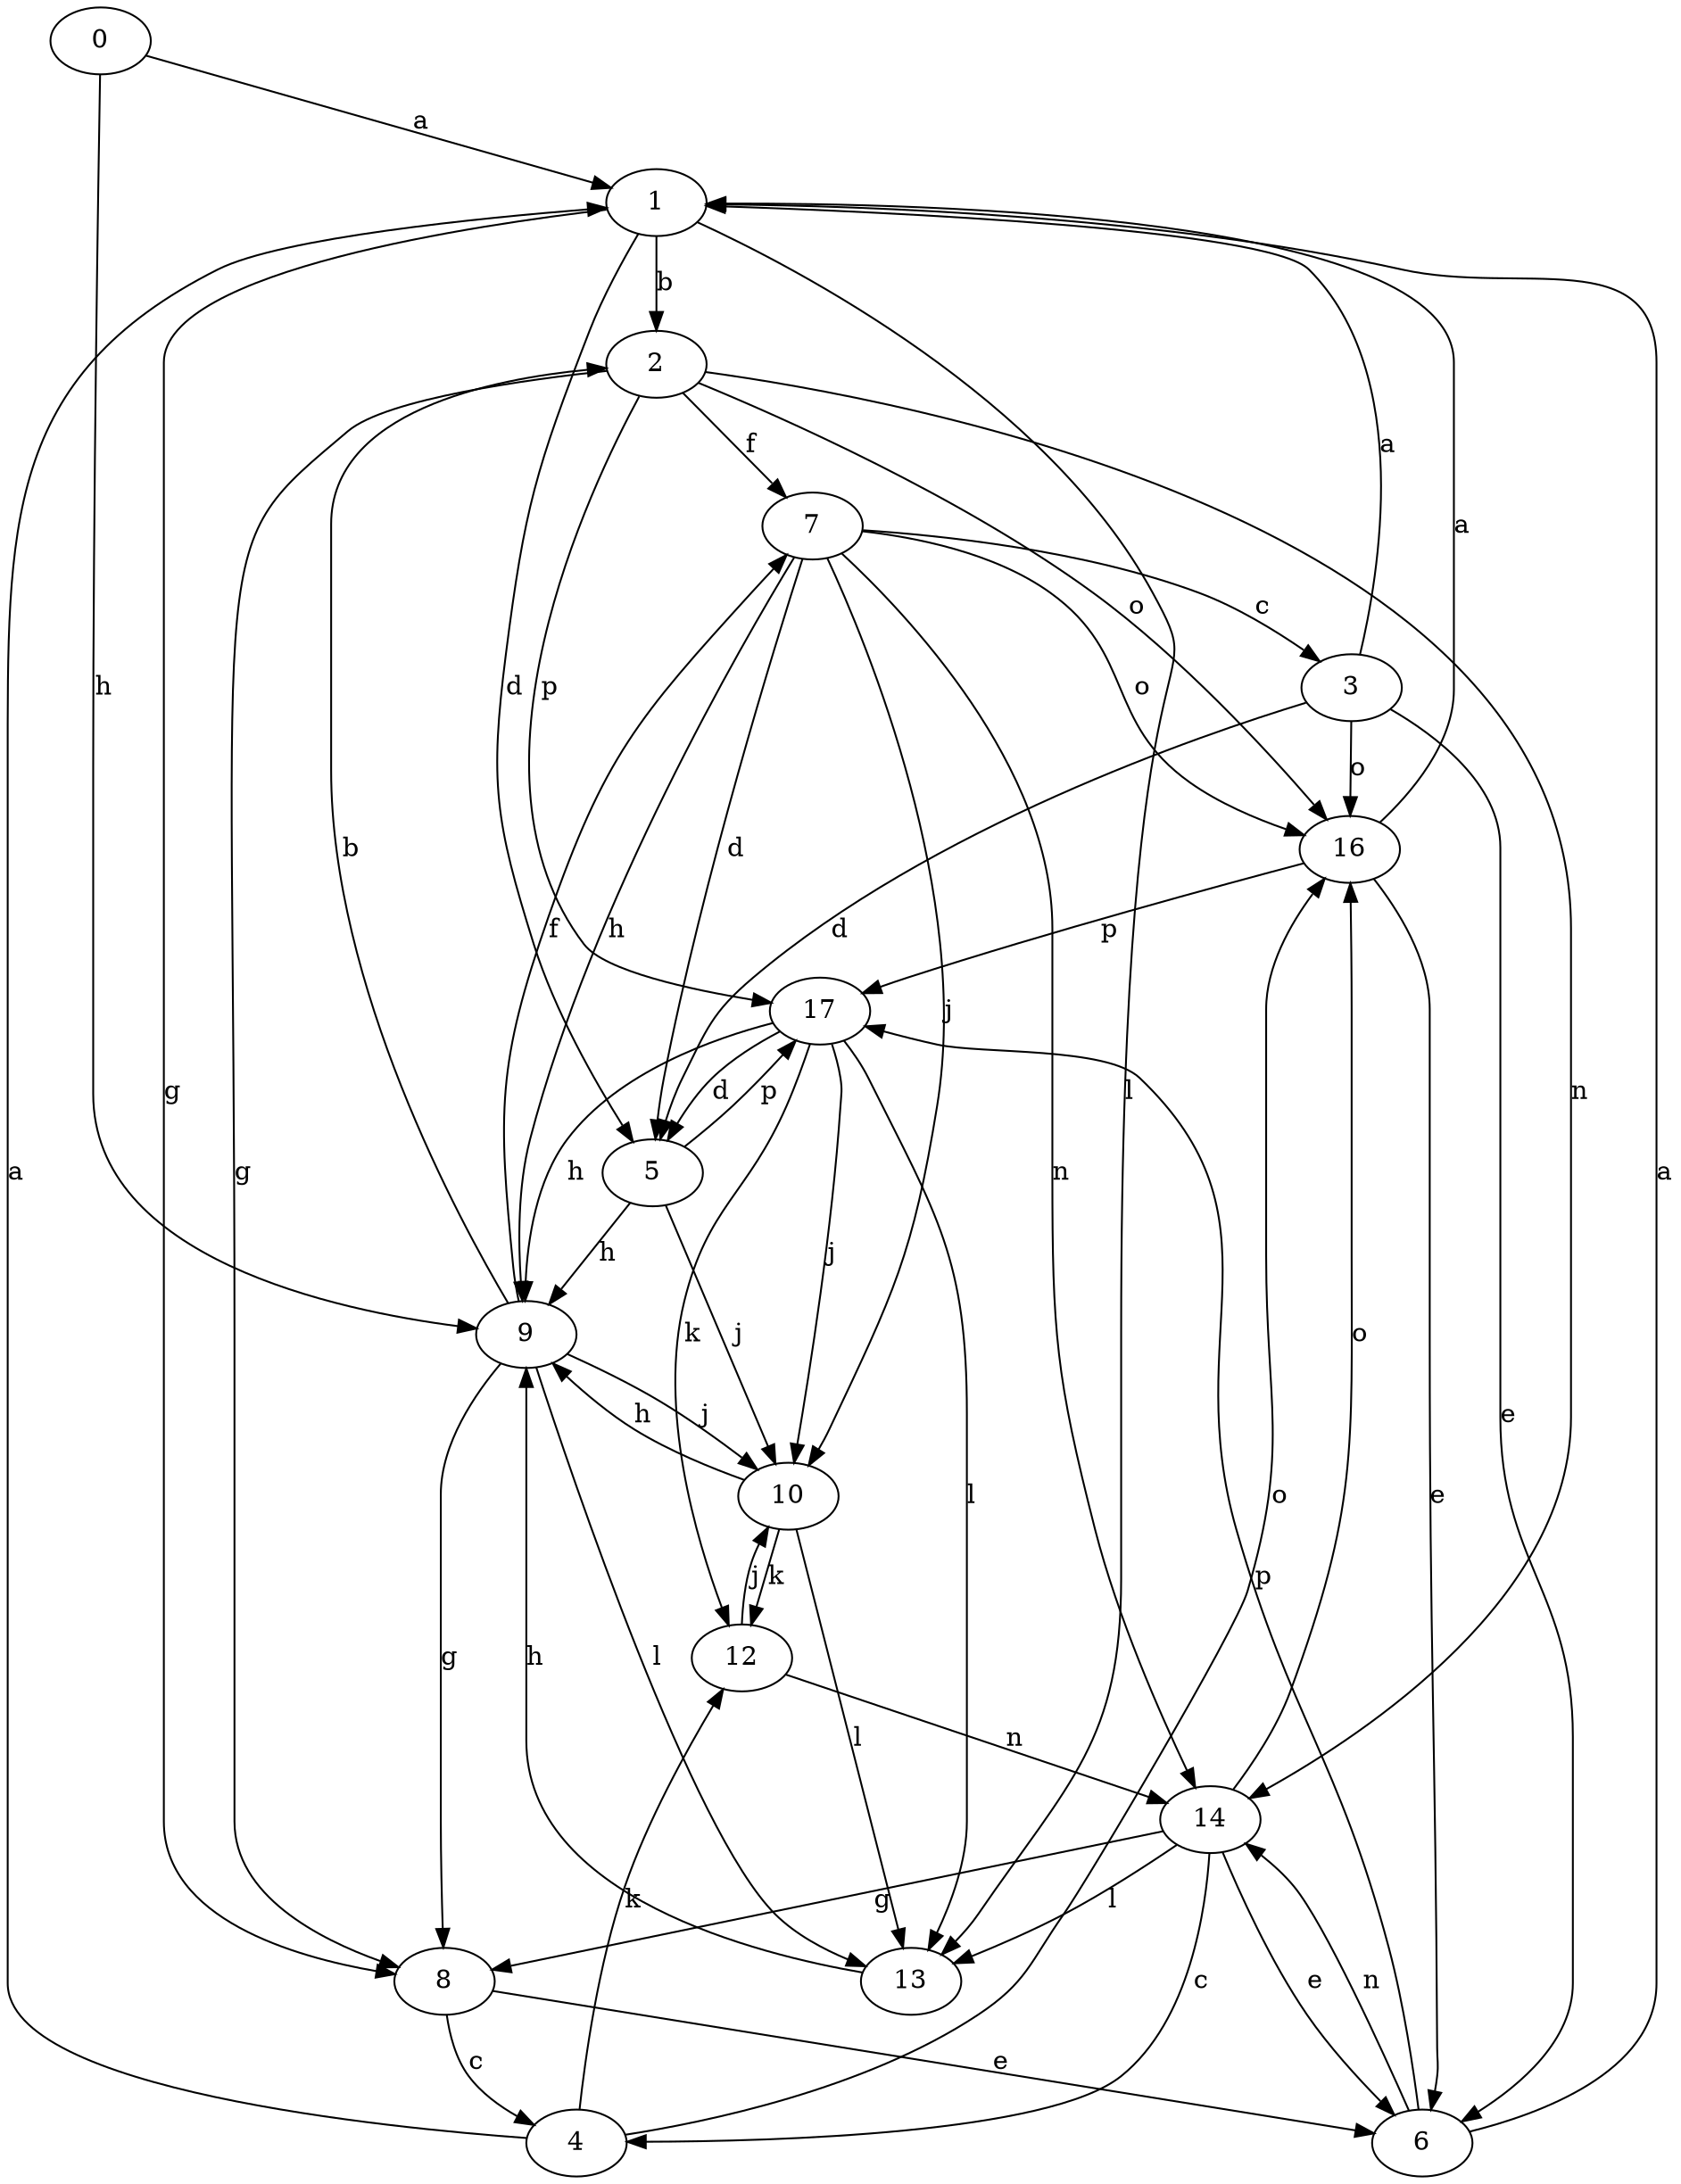 strict digraph  {
1;
2;
3;
4;
5;
6;
7;
8;
9;
10;
12;
0;
13;
14;
16;
17;
1 -> 2  [label=b];
1 -> 5  [label=d];
1 -> 8  [label=g];
1 -> 13  [label=l];
2 -> 7  [label=f];
2 -> 8  [label=g];
2 -> 14  [label=n];
2 -> 16  [label=o];
2 -> 17  [label=p];
3 -> 1  [label=a];
3 -> 5  [label=d];
3 -> 6  [label=e];
3 -> 16  [label=o];
4 -> 1  [label=a];
4 -> 12  [label=k];
4 -> 16  [label=o];
5 -> 9  [label=h];
5 -> 10  [label=j];
5 -> 17  [label=p];
6 -> 1  [label=a];
6 -> 14  [label=n];
6 -> 17  [label=p];
7 -> 3  [label=c];
7 -> 5  [label=d];
7 -> 9  [label=h];
7 -> 10  [label=j];
7 -> 14  [label=n];
7 -> 16  [label=o];
8 -> 4  [label=c];
8 -> 6  [label=e];
9 -> 2  [label=b];
9 -> 7  [label=f];
9 -> 8  [label=g];
9 -> 10  [label=j];
9 -> 13  [label=l];
10 -> 9  [label=h];
10 -> 12  [label=k];
10 -> 13  [label=l];
12 -> 10  [label=j];
12 -> 14  [label=n];
0 -> 1  [label=a];
0 -> 9  [label=h];
13 -> 9  [label=h];
14 -> 4  [label=c];
14 -> 6  [label=e];
14 -> 8  [label=g];
14 -> 13  [label=l];
14 -> 16  [label=o];
16 -> 1  [label=a];
16 -> 6  [label=e];
16 -> 17  [label=p];
17 -> 5  [label=d];
17 -> 9  [label=h];
17 -> 10  [label=j];
17 -> 12  [label=k];
17 -> 13  [label=l];
}

